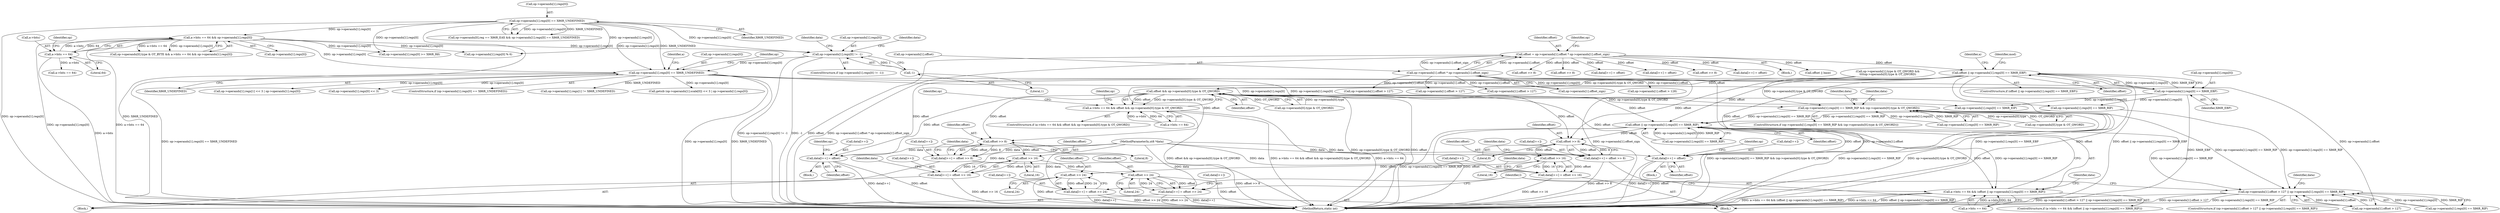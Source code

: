 digraph "0_radare2_f17bfd9f1da05f30f23a4dd05e9d2363e1406948@API" {
"1002835" [label="(Call,offset || op->operands[1].regs[0] == X86R_EBP)"];
"1002012" [label="(Call,offset = op->operands[1].offset * op->operands[1].offset_sign)"];
"1002014" [label="(Call,op->operands[1].offset * op->operands[1].offset_sign)"];
"1002837" [label="(Call,op->operands[1].regs[0] == X86R_EBP)"];
"1002541" [label="(Call,op->operands[1].regs[0] == X86R_UNDEFINED)"];
"1002172" [label="(Call,a->bits == 64 && op->operands[1].regs[0])"];
"1002173" [label="(Call,a->bits == 64)"];
"1002040" [label="(Call,op->operands[1].regs[0] == X86R_UNDEFINED)"];
"1002388" [label="(Call,op->operands[1].regs[0] != -1)"];
"1002398" [label="(Call,-1)"];
"1002873" [label="(Call,offset && op->operands[0].type & OT_QWORD)"];
"1002867" [label="(Call,a->bits == 64 && offset && op->operands[0].type & OT_QWORD)"];
"1003008" [label="(Call,op->operands[1].regs[0] == X86R_RIP && (op->operands[0].type & OT_QWORD))"];
"1003151" [label="(Call,offset || op->operands[1].regs[0] == X86R_RIP)"];
"1003145" [label="(Call,a->bits == 64 && (offset || op->operands[1].regs[0] == X86R_RIP))"];
"1003165" [label="(Call,data[l++] = offset)"];
"1003172" [label="(Call,op->operands[1].offset > 127 || op->operands[1].regs[0] == X86R_RIP)"];
"1003199" [label="(Call,offset >> 8)"];
"1003194" [label="(Call,data[l++] = offset >> 8)"];
"1003207" [label="(Call,offset >> 16)"];
"1003202" [label="(Call,data[l++] = offset >> 16)"];
"1003215" [label="(Call,offset >> 24)"];
"1003210" [label="(Call,data[l++] = offset >> 24)"];
"1003090" [label="(Call,data[l++] = offset)"];
"1003124" [label="(Call,offset >> 8)"];
"1003119" [label="(Call,data[l++] = offset >> 8)"];
"1003132" [label="(Call,offset >> 16)"];
"1003127" [label="(Call,data[l++] = offset >> 16)"];
"1003140" [label="(Call,offset >> 24)"];
"1003135" [label="(Call,data[l++] = offset >> 24)"];
"1003125" [label="(Identifier,offset)"];
"1002336" [label="(Call,offset >> 8)"];
"1002984" [label="(Identifier,op)"];
"1003166" [label="(Call,data[l++])"];
"1002358" [label="(Call,a->bits == 64)"];
"1003032" [label="(Identifier,data)"];
"1002870" [label="(Identifier,a)"];
"1003193" [label="(Block,)"];
"1003204" [label="(Identifier,data)"];
"1002556" [label="(Identifier,a)"];
"1003171" [label="(ControlStructure,if (op->operands[1].offset > 127 || op->operands[1].regs[0] == X86R_RIP))"];
"1002388" [label="(Call,op->operands[1].regs[0] != -1)"];
"1003132" [label="(Call,offset >> 16)"];
"1002551" [label="(Identifier,X86R_UNDEFINED)"];
"1003164" [label="(Block,)"];
"1003009" [label="(Call,op->operands[1].regs[0] == X86R_RIP)"];
"1002090" [label="(Call,data[l++] = offset)"];
"1002907" [label="(Call,op->operands[1].offset > 127)"];
"1003203" [label="(Call,data[l++])"];
"1002173" [label="(Call,a->bits == 64)"];
"1003146" [label="(Call,a->bits == 64)"];
"1003210" [label="(Call,data[l++] = offset >> 24)"];
"1003170" [label="(Identifier,offset)"];
"1002811" [label="(Call,op->operands[1].regs[1] << 3 | op->operands[1].regs[0])"];
"1003134" [label="(Literal,16)"];
"1003145" [label="(Call,a->bits == 64 && (offset || op->operands[1].regs[0] == X86R_RIP))"];
"1003151" [label="(Call,offset || op->operands[1].regs[0] == X86R_RIP)"];
"1002891" [label="(Identifier,op)"];
"1003141" [label="(Identifier,offset)"];
"1002875" [label="(Call,op->operands[0].type & OT_QWORD)"];
"1003120" [label="(Call,data[l++])"];
"1002873" [label="(Call,offset && op->operands[0].type & OT_QWORD)"];
"1002178" [label="(Call,op->operands[1].regs[0])"];
"1002012" [label="(Call,offset = op->operands[1].offset * op->operands[1].offset_sign)"];
"1002868" [label="(Call,a->bits == 64)"];
"1002699" [label="(Call,op->operands[1].regs[0] << 3)"];
"1003102" [label="(Identifier,op)"];
"1002834" [label="(ControlStructure,if (offset || op->operands[1].regs[0] == X86R_EBP))"];
"1003201" [label="(Literal,8)"];
"1002174" [label="(Call,a->bits)"];
"1002866" [label="(ControlStructure,if (a->bits == 64 && offset && op->operands[0].type & OT_QWORD))"];
"1002177" [label="(Literal,64)"];
"1001997" [label="(Block,)"];
"1002867" [label="(Call,a->bits == 64 && offset && op->operands[0].type & OT_QWORD)"];
"1003195" [label="(Call,data[l++])"];
"1003207" [label="(Call,offset >> 16)"];
"1003127" [label="(Call,data[l++] = offset >> 16)"];
"1002399" [label="(Literal,1)"];
"1002040" [label="(Call,op->operands[1].regs[0] == X86R_UNDEFINED)"];
"1002030" [label="(Call,op->operands[0].reg == X86R_EAX && op->operands[1].regs[0] == X86R_UNDEFINED)"];
"1002041" [label="(Call,op->operands[1].regs[0])"];
"1003219" [label="(Identifier,l)"];
"1002540" [label="(ControlStructure,if (op->operands[1].regs[0] == X86R_UNDEFINED))"];
"1002837" [label="(Call,op->operands[1].regs[0] == X86R_EBP)"];
"1002190" [label="(Call,op->operands[1].regs[0] >= X86R_R8)"];
"1003167" [label="(Identifier,data)"];
"1002290" [label="(Call,op->operands[1].regs[0] % 6)"];
"1003209" [label="(Literal,16)"];
"1003177" [label="(Identifier,op)"];
"1002541" [label="(Call,op->operands[1].regs[0] == X86R_UNDEFINED)"];
"1003194" [label="(Call,data[l++] = offset >> 8)"];
"1003140" [label="(Call,offset >> 24)"];
"1003208" [label="(Identifier,offset)"];
"1003128" [label="(Call,data[l++])"];
"1003202" [label="(Call,data[l++] = offset >> 16)"];
"1003216" [label="(Identifier,offset)"];
"1002962" [label="(Call,op->operands[1].offset > 127)"];
"1002835" [label="(Call,offset || op->operands[1].regs[0] == X86R_EBP)"];
"1002172" [label="(Call,a->bits == 64 && op->operands[1].regs[0])"];
"1002836" [label="(Identifier,offset)"];
"1002741" [label="(Call,offset || base)"];
"1002403" [label="(Identifier,data)"];
"1003040" [label="(Identifier,data)"];
"1003200" [label="(Identifier,offset)"];
"1003007" [label="(ControlStructure,if (op->operands[1].regs[0] == X86R_RIP && (op->operands[0].type & OT_QWORD)))"];
"1003212" [label="(Identifier,data)"];
"1003152" [label="(Identifier,offset)"];
"1003090" [label="(Call,data[l++] = offset)"];
"1003165" [label="(Call,data[l++] = offset)"];
"1002838" [label="(Call,op->operands[1].regs[0])"];
"1003173" [label="(Call,op->operands[1].offset > 127)"];
"1003199" [label="(Call,offset >> 8)"];
"1003020" [label="(Call,op->operands[0].type & OT_QWORD)"];
"1003215" [label="(Call,offset >> 24)"];
"1002387" [label="(ControlStructure,if (op->operands[1].regs[0] != -1))"];
"1003124" [label="(Call,offset >> 8)"];
"1003137" [label="(Identifier,data)"];
"1003220" [label="(MethodReturn,static int)"];
"1002014" [label="(Call,op->operands[1].offset * op->operands[1].offset_sign)"];
"1002611" [label="(Call,offset >> 8)"];
"1002542" [label="(Call,op->operands[1].regs[0])"];
"1003182" [label="(Call,op->operands[1].regs[0] == X86R_RIP)"];
"1003118" [label="(Block,)"];
"1002778" [label="(Call,op->operands[1].regs[1] != X86R_UNDEFINED)"];
"1003172" [label="(Call,op->operands[1].offset > 127 || op->operands[1].regs[0] == X86R_RIP)"];
"1002850" [label="(Identifier,mod)"];
"1003091" [label="(Call,data[l++])"];
"1003136" [label="(Call,data[l++])"];
"1002874" [label="(Identifier,offset)"];
"1003217" [label="(Literal,24)"];
"1002389" [label="(Call,op->operands[1].regs[0])"];
"1003153" [label="(Call,op->operands[1].regs[0] == X86R_RIP)"];
"1002847" [label="(Identifier,X86R_EBP)"];
"1002013" [label="(Identifier,offset)"];
"1003133" [label="(Identifier,offset)"];
"1003098" [label="(Call,op->operands[1].offset > 128)"];
"1002398" [label="(Call,-1)"];
"1003126" [label="(Literal,8)"];
"1003089" [label="(Block,)"];
"1000104" [label="(MethodParameterIn,ut8 *data)"];
"1003119" [label="(Call,data[l++] = offset >> 8)"];
"1002451" [label="(Call,op->operands[1].type & OT_QWORD &&\n\t\t\t\top->operands[0].type & OT_QWORD)"];
"1003211" [label="(Call,data[l++])"];
"1002101" [label="(Call,offset >> 8)"];
"1002718" [label="(Call,getsib (op->operands[1].scale[0]) << 3 | op->operands[1].regs[0])"];
"1002409" [label="(Identifier,data)"];
"1002050" [label="(Identifier,X86R_UNDEFINED)"];
"1002979" [label="(Call,op->operands[1].regs[0] == X86R_EIP)"];
"1002022" [label="(Call,op->operands[1].offset_sign)"];
"1002162" [label="(Call,op->operands[0].type & OT_BYTE && a->bits == 64 && op->operands[1].regs[0])"];
"1002638" [label="(Identifier,op)"];
"1003144" [label="(ControlStructure,if (a->bits == 64 && (offset || op->operands[1].regs[0] == X86R_RIP)))"];
"1003129" [label="(Identifier,data)"];
"1003008" [label="(Call,op->operands[1].regs[0] == X86R_RIP && (op->operands[0].type & OT_QWORD))"];
"1003196" [label="(Identifier,data)"];
"1002886" [label="(Call,op->operands[1].regs[0] == X86R_RIP)"];
"1002325" [label="(Call,data[l++] = offset)"];
"1003142" [label="(Literal,24)"];
"1003135" [label="(Call,data[l++] = offset >> 24)"];
"1002600" [label="(Call,data[l++] = offset)"];
"1003095" [label="(Identifier,offset)"];
"1002182" [label="(Identifier,op)"];
"1002853" [label="(Call,op->operands[1].offset > 127)"];
"1002035" [label="(Identifier,op)"];
"1002015" [label="(Call,op->operands[1].offset)"];
"1002835" -> "1002834"  [label="AST: "];
"1002835" -> "1002836"  [label="CFG: "];
"1002835" -> "1002837"  [label="CFG: "];
"1002836" -> "1002835"  [label="AST: "];
"1002837" -> "1002835"  [label="AST: "];
"1002850" -> "1002835"  [label="CFG: "];
"1002870" -> "1002835"  [label="CFG: "];
"1002835" -> "1003220"  [label="DDG: op->operands[1].regs[0] == X86R_EBP"];
"1002835" -> "1003220"  [label="DDG: offset"];
"1002835" -> "1003220"  [label="DDG: offset || op->operands[1].regs[0] == X86R_EBP"];
"1002012" -> "1002835"  [label="DDG: offset"];
"1002837" -> "1002835"  [label="DDG: op->operands[1].regs[0]"];
"1002837" -> "1002835"  [label="DDG: X86R_EBP"];
"1002835" -> "1002873"  [label="DDG: offset"];
"1002835" -> "1003090"  [label="DDG: offset"];
"1002835" -> "1003124"  [label="DDG: offset"];
"1002835" -> "1003151"  [label="DDG: offset"];
"1002835" -> "1003165"  [label="DDG: offset"];
"1002835" -> "1003199"  [label="DDG: offset"];
"1002012" -> "1001997"  [label="AST: "];
"1002012" -> "1002014"  [label="CFG: "];
"1002013" -> "1002012"  [label="AST: "];
"1002014" -> "1002012"  [label="AST: "];
"1002035" -> "1002012"  [label="CFG: "];
"1002012" -> "1003220"  [label="DDG: offset"];
"1002012" -> "1003220"  [label="DDG: op->operands[1].offset * op->operands[1].offset_sign"];
"1002014" -> "1002012"  [label="DDG: op->operands[1].offset"];
"1002014" -> "1002012"  [label="DDG: op->operands[1].offset_sign"];
"1002012" -> "1002090"  [label="DDG: offset"];
"1002012" -> "1002101"  [label="DDG: offset"];
"1002012" -> "1002325"  [label="DDG: offset"];
"1002012" -> "1002336"  [label="DDG: offset"];
"1002012" -> "1002600"  [label="DDG: offset"];
"1002012" -> "1002611"  [label="DDG: offset"];
"1002012" -> "1002741"  [label="DDG: offset"];
"1002014" -> "1002022"  [label="CFG: "];
"1002015" -> "1002014"  [label="AST: "];
"1002022" -> "1002014"  [label="AST: "];
"1002014" -> "1003220"  [label="DDG: op->operands[1].offset_sign"];
"1002014" -> "1003220"  [label="DDG: op->operands[1].offset"];
"1002014" -> "1002853"  [label="DDG: op->operands[1].offset"];
"1002014" -> "1002907"  [label="DDG: op->operands[1].offset"];
"1002014" -> "1002962"  [label="DDG: op->operands[1].offset"];
"1002014" -> "1003098"  [label="DDG: op->operands[1].offset"];
"1002014" -> "1003173"  [label="DDG: op->operands[1].offset"];
"1002837" -> "1002847"  [label="CFG: "];
"1002838" -> "1002837"  [label="AST: "];
"1002847" -> "1002837"  [label="AST: "];
"1002837" -> "1003220"  [label="DDG: X86R_EBP"];
"1002541" -> "1002837"  [label="DDG: op->operands[1].regs[0]"];
"1002837" -> "1002886"  [label="DDG: op->operands[1].regs[0]"];
"1002837" -> "1002979"  [label="DDG: op->operands[1].regs[0]"];
"1002541" -> "1002540"  [label="AST: "];
"1002541" -> "1002551"  [label="CFG: "];
"1002542" -> "1002541"  [label="AST: "];
"1002551" -> "1002541"  [label="AST: "];
"1002556" -> "1002541"  [label="CFG: "];
"1002638" -> "1002541"  [label="CFG: "];
"1002541" -> "1003220"  [label="DDG: op->operands[1].regs[0] == X86R_UNDEFINED"];
"1002541" -> "1003220"  [label="DDG: op->operands[1].regs[0]"];
"1002541" -> "1003220"  [label="DDG: X86R_UNDEFINED"];
"1002172" -> "1002541"  [label="DDG: op->operands[1].regs[0]"];
"1002040" -> "1002541"  [label="DDG: op->operands[1].regs[0]"];
"1002040" -> "1002541"  [label="DDG: X86R_UNDEFINED"];
"1002388" -> "1002541"  [label="DDG: op->operands[1].regs[0]"];
"1002541" -> "1002699"  [label="DDG: op->operands[1].regs[0]"];
"1002541" -> "1002718"  [label="DDG: op->operands[1].regs[0]"];
"1002541" -> "1002778"  [label="DDG: X86R_UNDEFINED"];
"1002541" -> "1002811"  [label="DDG: op->operands[1].regs[0]"];
"1002541" -> "1002886"  [label="DDG: op->operands[1].regs[0]"];
"1002541" -> "1002979"  [label="DDG: op->operands[1].regs[0]"];
"1002172" -> "1002162"  [label="AST: "];
"1002172" -> "1002173"  [label="CFG: "];
"1002172" -> "1002178"  [label="CFG: "];
"1002173" -> "1002172"  [label="AST: "];
"1002178" -> "1002172"  [label="AST: "];
"1002162" -> "1002172"  [label="CFG: "];
"1002172" -> "1003220"  [label="DDG: op->operands[1].regs[0]"];
"1002172" -> "1003220"  [label="DDG: a->bits == 64"];
"1002172" -> "1002162"  [label="DDG: a->bits == 64"];
"1002172" -> "1002162"  [label="DDG: op->operands[1].regs[0]"];
"1002173" -> "1002172"  [label="DDG: a->bits"];
"1002173" -> "1002172"  [label="DDG: 64"];
"1002040" -> "1002172"  [label="DDG: op->operands[1].regs[0]"];
"1002172" -> "1002190"  [label="DDG: op->operands[1].regs[0]"];
"1002172" -> "1002290"  [label="DDG: op->operands[1].regs[0]"];
"1002172" -> "1002388"  [label="DDG: op->operands[1].regs[0]"];
"1002173" -> "1002177"  [label="CFG: "];
"1002174" -> "1002173"  [label="AST: "];
"1002177" -> "1002173"  [label="AST: "];
"1002182" -> "1002173"  [label="CFG: "];
"1002173" -> "1003220"  [label="DDG: a->bits"];
"1002173" -> "1002358"  [label="DDG: a->bits"];
"1002040" -> "1002030"  [label="AST: "];
"1002040" -> "1002050"  [label="CFG: "];
"1002041" -> "1002040"  [label="AST: "];
"1002050" -> "1002040"  [label="AST: "];
"1002030" -> "1002040"  [label="CFG: "];
"1002040" -> "1003220"  [label="DDG: op->operands[1].regs[0]"];
"1002040" -> "1003220"  [label="DDG: X86R_UNDEFINED"];
"1002040" -> "1002030"  [label="DDG: op->operands[1].regs[0]"];
"1002040" -> "1002030"  [label="DDG: X86R_UNDEFINED"];
"1002040" -> "1002190"  [label="DDG: op->operands[1].regs[0]"];
"1002040" -> "1002290"  [label="DDG: op->operands[1].regs[0]"];
"1002040" -> "1002388"  [label="DDG: op->operands[1].regs[0]"];
"1002388" -> "1002387"  [label="AST: "];
"1002388" -> "1002398"  [label="CFG: "];
"1002389" -> "1002388"  [label="AST: "];
"1002398" -> "1002388"  [label="AST: "];
"1002403" -> "1002388"  [label="CFG: "];
"1002409" -> "1002388"  [label="CFG: "];
"1002388" -> "1003220"  [label="DDG: op->operands[1].regs[0] != -1"];
"1002388" -> "1003220"  [label="DDG: -1"];
"1002398" -> "1002388"  [label="DDG: 1"];
"1002398" -> "1002399"  [label="CFG: "];
"1002399" -> "1002398"  [label="AST: "];
"1002873" -> "1002867"  [label="AST: "];
"1002873" -> "1002874"  [label="CFG: "];
"1002873" -> "1002875"  [label="CFG: "];
"1002874" -> "1002873"  [label="AST: "];
"1002875" -> "1002873"  [label="AST: "];
"1002867" -> "1002873"  [label="CFG: "];
"1002873" -> "1003220"  [label="DDG: offset"];
"1002873" -> "1003220"  [label="DDG: op->operands[0].type & OT_QWORD"];
"1002873" -> "1002867"  [label="DDG: offset"];
"1002873" -> "1002867"  [label="DDG: op->operands[0].type & OT_QWORD"];
"1002875" -> "1002873"  [label="DDG: op->operands[0].type"];
"1002875" -> "1002873"  [label="DDG: OT_QWORD"];
"1002451" -> "1002873"  [label="DDG: op->operands[0].type & OT_QWORD"];
"1002873" -> "1003008"  [label="DDG: op->operands[0].type & OT_QWORD"];
"1002873" -> "1003090"  [label="DDG: offset"];
"1002873" -> "1003124"  [label="DDG: offset"];
"1002873" -> "1003151"  [label="DDG: offset"];
"1002873" -> "1003165"  [label="DDG: offset"];
"1002873" -> "1003199"  [label="DDG: offset"];
"1002867" -> "1002866"  [label="AST: "];
"1002867" -> "1002868"  [label="CFG: "];
"1002868" -> "1002867"  [label="AST: "];
"1002891" -> "1002867"  [label="CFG: "];
"1002984" -> "1002867"  [label="CFG: "];
"1002867" -> "1003220"  [label="DDG: a->bits == 64 && offset && op->operands[0].type & OT_QWORD"];
"1002867" -> "1003220"  [label="DDG: a->bits == 64"];
"1002867" -> "1003220"  [label="DDG: offset && op->operands[0].type & OT_QWORD"];
"1002868" -> "1002867"  [label="DDG: a->bits"];
"1002868" -> "1002867"  [label="DDG: 64"];
"1003008" -> "1003007"  [label="AST: "];
"1003008" -> "1003009"  [label="CFG: "];
"1003008" -> "1003020"  [label="CFG: "];
"1003009" -> "1003008"  [label="AST: "];
"1003020" -> "1003008"  [label="AST: "];
"1003032" -> "1003008"  [label="CFG: "];
"1003040" -> "1003008"  [label="CFG: "];
"1003008" -> "1003220"  [label="DDG: op->operands[1].regs[0] == X86R_RIP"];
"1003008" -> "1003220"  [label="DDG: op->operands[0].type & OT_QWORD"];
"1003008" -> "1003220"  [label="DDG: op->operands[1].regs[0] == X86R_RIP && (op->operands[0].type & OT_QWORD)"];
"1003009" -> "1003008"  [label="DDG: op->operands[1].regs[0]"];
"1003009" -> "1003008"  [label="DDG: X86R_RIP"];
"1003020" -> "1003008"  [label="DDG: op->operands[0].type"];
"1003020" -> "1003008"  [label="DDG: OT_QWORD"];
"1002451" -> "1003008"  [label="DDG: op->operands[0].type & OT_QWORD"];
"1003008" -> "1003151"  [label="DDG: op->operands[1].regs[0] == X86R_RIP"];
"1003008" -> "1003172"  [label="DDG: op->operands[1].regs[0] == X86R_RIP"];
"1003151" -> "1003145"  [label="AST: "];
"1003151" -> "1003152"  [label="CFG: "];
"1003151" -> "1003153"  [label="CFG: "];
"1003152" -> "1003151"  [label="AST: "];
"1003153" -> "1003151"  [label="AST: "];
"1003145" -> "1003151"  [label="CFG: "];
"1003151" -> "1003220"  [label="DDG: offset"];
"1003151" -> "1003220"  [label="DDG: op->operands[1].regs[0] == X86R_RIP"];
"1003151" -> "1003145"  [label="DDG: offset"];
"1003151" -> "1003145"  [label="DDG: op->operands[1].regs[0] == X86R_RIP"];
"1003153" -> "1003151"  [label="DDG: op->operands[1].regs[0]"];
"1003153" -> "1003151"  [label="DDG: X86R_RIP"];
"1002886" -> "1003151"  [label="DDG: op->operands[1].regs[0] == X86R_RIP"];
"1003151" -> "1003165"  [label="DDG: offset"];
"1003151" -> "1003172"  [label="DDG: op->operands[1].regs[0] == X86R_RIP"];
"1003151" -> "1003199"  [label="DDG: offset"];
"1003145" -> "1003144"  [label="AST: "];
"1003145" -> "1003146"  [label="CFG: "];
"1003146" -> "1003145"  [label="AST: "];
"1003167" -> "1003145"  [label="CFG: "];
"1003219" -> "1003145"  [label="CFG: "];
"1003145" -> "1003220"  [label="DDG: a->bits == 64 && (offset || op->operands[1].regs[0] == X86R_RIP)"];
"1003145" -> "1003220"  [label="DDG: a->bits == 64"];
"1003145" -> "1003220"  [label="DDG: offset || op->operands[1].regs[0] == X86R_RIP"];
"1003146" -> "1003145"  [label="DDG: a->bits"];
"1003146" -> "1003145"  [label="DDG: 64"];
"1003165" -> "1003164"  [label="AST: "];
"1003165" -> "1003170"  [label="CFG: "];
"1003166" -> "1003165"  [label="AST: "];
"1003170" -> "1003165"  [label="AST: "];
"1003177" -> "1003165"  [label="CFG: "];
"1003165" -> "1003220"  [label="DDG: offset"];
"1003165" -> "1003220"  [label="DDG: data[l++]"];
"1000104" -> "1003165"  [label="DDG: data"];
"1003172" -> "1003171"  [label="AST: "];
"1003172" -> "1003173"  [label="CFG: "];
"1003172" -> "1003182"  [label="CFG: "];
"1003173" -> "1003172"  [label="AST: "];
"1003182" -> "1003172"  [label="AST: "];
"1003196" -> "1003172"  [label="CFG: "];
"1003219" -> "1003172"  [label="CFG: "];
"1003172" -> "1003220"  [label="DDG: op->operands[1].offset > 127 || op->operands[1].regs[0] == X86R_RIP"];
"1003172" -> "1003220"  [label="DDG: op->operands[1].offset > 127"];
"1003172" -> "1003220"  [label="DDG: op->operands[1].regs[0] == X86R_RIP"];
"1003173" -> "1003172"  [label="DDG: op->operands[1].offset"];
"1003173" -> "1003172"  [label="DDG: 127"];
"1002886" -> "1003172"  [label="DDG: op->operands[1].regs[0] == X86R_RIP"];
"1003182" -> "1003172"  [label="DDG: op->operands[1].regs[0]"];
"1003182" -> "1003172"  [label="DDG: X86R_RIP"];
"1003199" -> "1003194"  [label="AST: "];
"1003199" -> "1003201"  [label="CFG: "];
"1003200" -> "1003199"  [label="AST: "];
"1003201" -> "1003199"  [label="AST: "];
"1003194" -> "1003199"  [label="CFG: "];
"1003199" -> "1003194"  [label="DDG: offset"];
"1003199" -> "1003194"  [label="DDG: 8"];
"1003199" -> "1003207"  [label="DDG: offset"];
"1003194" -> "1003193"  [label="AST: "];
"1003195" -> "1003194"  [label="AST: "];
"1003204" -> "1003194"  [label="CFG: "];
"1003194" -> "1003220"  [label="DDG: offset >> 8"];
"1000104" -> "1003194"  [label="DDG: data"];
"1003207" -> "1003202"  [label="AST: "];
"1003207" -> "1003209"  [label="CFG: "];
"1003208" -> "1003207"  [label="AST: "];
"1003209" -> "1003207"  [label="AST: "];
"1003202" -> "1003207"  [label="CFG: "];
"1003207" -> "1003202"  [label="DDG: offset"];
"1003207" -> "1003202"  [label="DDG: 16"];
"1003207" -> "1003215"  [label="DDG: offset"];
"1003202" -> "1003193"  [label="AST: "];
"1003203" -> "1003202"  [label="AST: "];
"1003212" -> "1003202"  [label="CFG: "];
"1003202" -> "1003220"  [label="DDG: offset >> 16"];
"1000104" -> "1003202"  [label="DDG: data"];
"1003215" -> "1003210"  [label="AST: "];
"1003215" -> "1003217"  [label="CFG: "];
"1003216" -> "1003215"  [label="AST: "];
"1003217" -> "1003215"  [label="AST: "];
"1003210" -> "1003215"  [label="CFG: "];
"1003215" -> "1003220"  [label="DDG: offset"];
"1003215" -> "1003210"  [label="DDG: offset"];
"1003215" -> "1003210"  [label="DDG: 24"];
"1003210" -> "1003193"  [label="AST: "];
"1003211" -> "1003210"  [label="AST: "];
"1003219" -> "1003210"  [label="CFG: "];
"1003210" -> "1003220"  [label="DDG: offset >> 24"];
"1003210" -> "1003220"  [label="DDG: data[l++]"];
"1000104" -> "1003210"  [label="DDG: data"];
"1003090" -> "1003089"  [label="AST: "];
"1003090" -> "1003095"  [label="CFG: "];
"1003091" -> "1003090"  [label="AST: "];
"1003095" -> "1003090"  [label="AST: "];
"1003102" -> "1003090"  [label="CFG: "];
"1003090" -> "1003220"  [label="DDG: data[l++]"];
"1003090" -> "1003220"  [label="DDG: offset"];
"1000104" -> "1003090"  [label="DDG: data"];
"1003124" -> "1003119"  [label="AST: "];
"1003124" -> "1003126"  [label="CFG: "];
"1003125" -> "1003124"  [label="AST: "];
"1003126" -> "1003124"  [label="AST: "];
"1003119" -> "1003124"  [label="CFG: "];
"1003124" -> "1003119"  [label="DDG: offset"];
"1003124" -> "1003119"  [label="DDG: 8"];
"1003124" -> "1003132"  [label="DDG: offset"];
"1003119" -> "1003118"  [label="AST: "];
"1003120" -> "1003119"  [label="AST: "];
"1003129" -> "1003119"  [label="CFG: "];
"1003119" -> "1003220"  [label="DDG: offset >> 8"];
"1000104" -> "1003119"  [label="DDG: data"];
"1003132" -> "1003127"  [label="AST: "];
"1003132" -> "1003134"  [label="CFG: "];
"1003133" -> "1003132"  [label="AST: "];
"1003134" -> "1003132"  [label="AST: "];
"1003127" -> "1003132"  [label="CFG: "];
"1003132" -> "1003127"  [label="DDG: offset"];
"1003132" -> "1003127"  [label="DDG: 16"];
"1003132" -> "1003140"  [label="DDG: offset"];
"1003127" -> "1003118"  [label="AST: "];
"1003128" -> "1003127"  [label="AST: "];
"1003137" -> "1003127"  [label="CFG: "];
"1003127" -> "1003220"  [label="DDG: offset >> 16"];
"1000104" -> "1003127"  [label="DDG: data"];
"1003140" -> "1003135"  [label="AST: "];
"1003140" -> "1003142"  [label="CFG: "];
"1003141" -> "1003140"  [label="AST: "];
"1003142" -> "1003140"  [label="AST: "];
"1003135" -> "1003140"  [label="CFG: "];
"1003140" -> "1003220"  [label="DDG: offset"];
"1003140" -> "1003135"  [label="DDG: offset"];
"1003140" -> "1003135"  [label="DDG: 24"];
"1003135" -> "1003118"  [label="AST: "];
"1003136" -> "1003135"  [label="AST: "];
"1003219" -> "1003135"  [label="CFG: "];
"1003135" -> "1003220"  [label="DDG: data[l++]"];
"1003135" -> "1003220"  [label="DDG: offset >> 24"];
"1000104" -> "1003135"  [label="DDG: data"];
}
